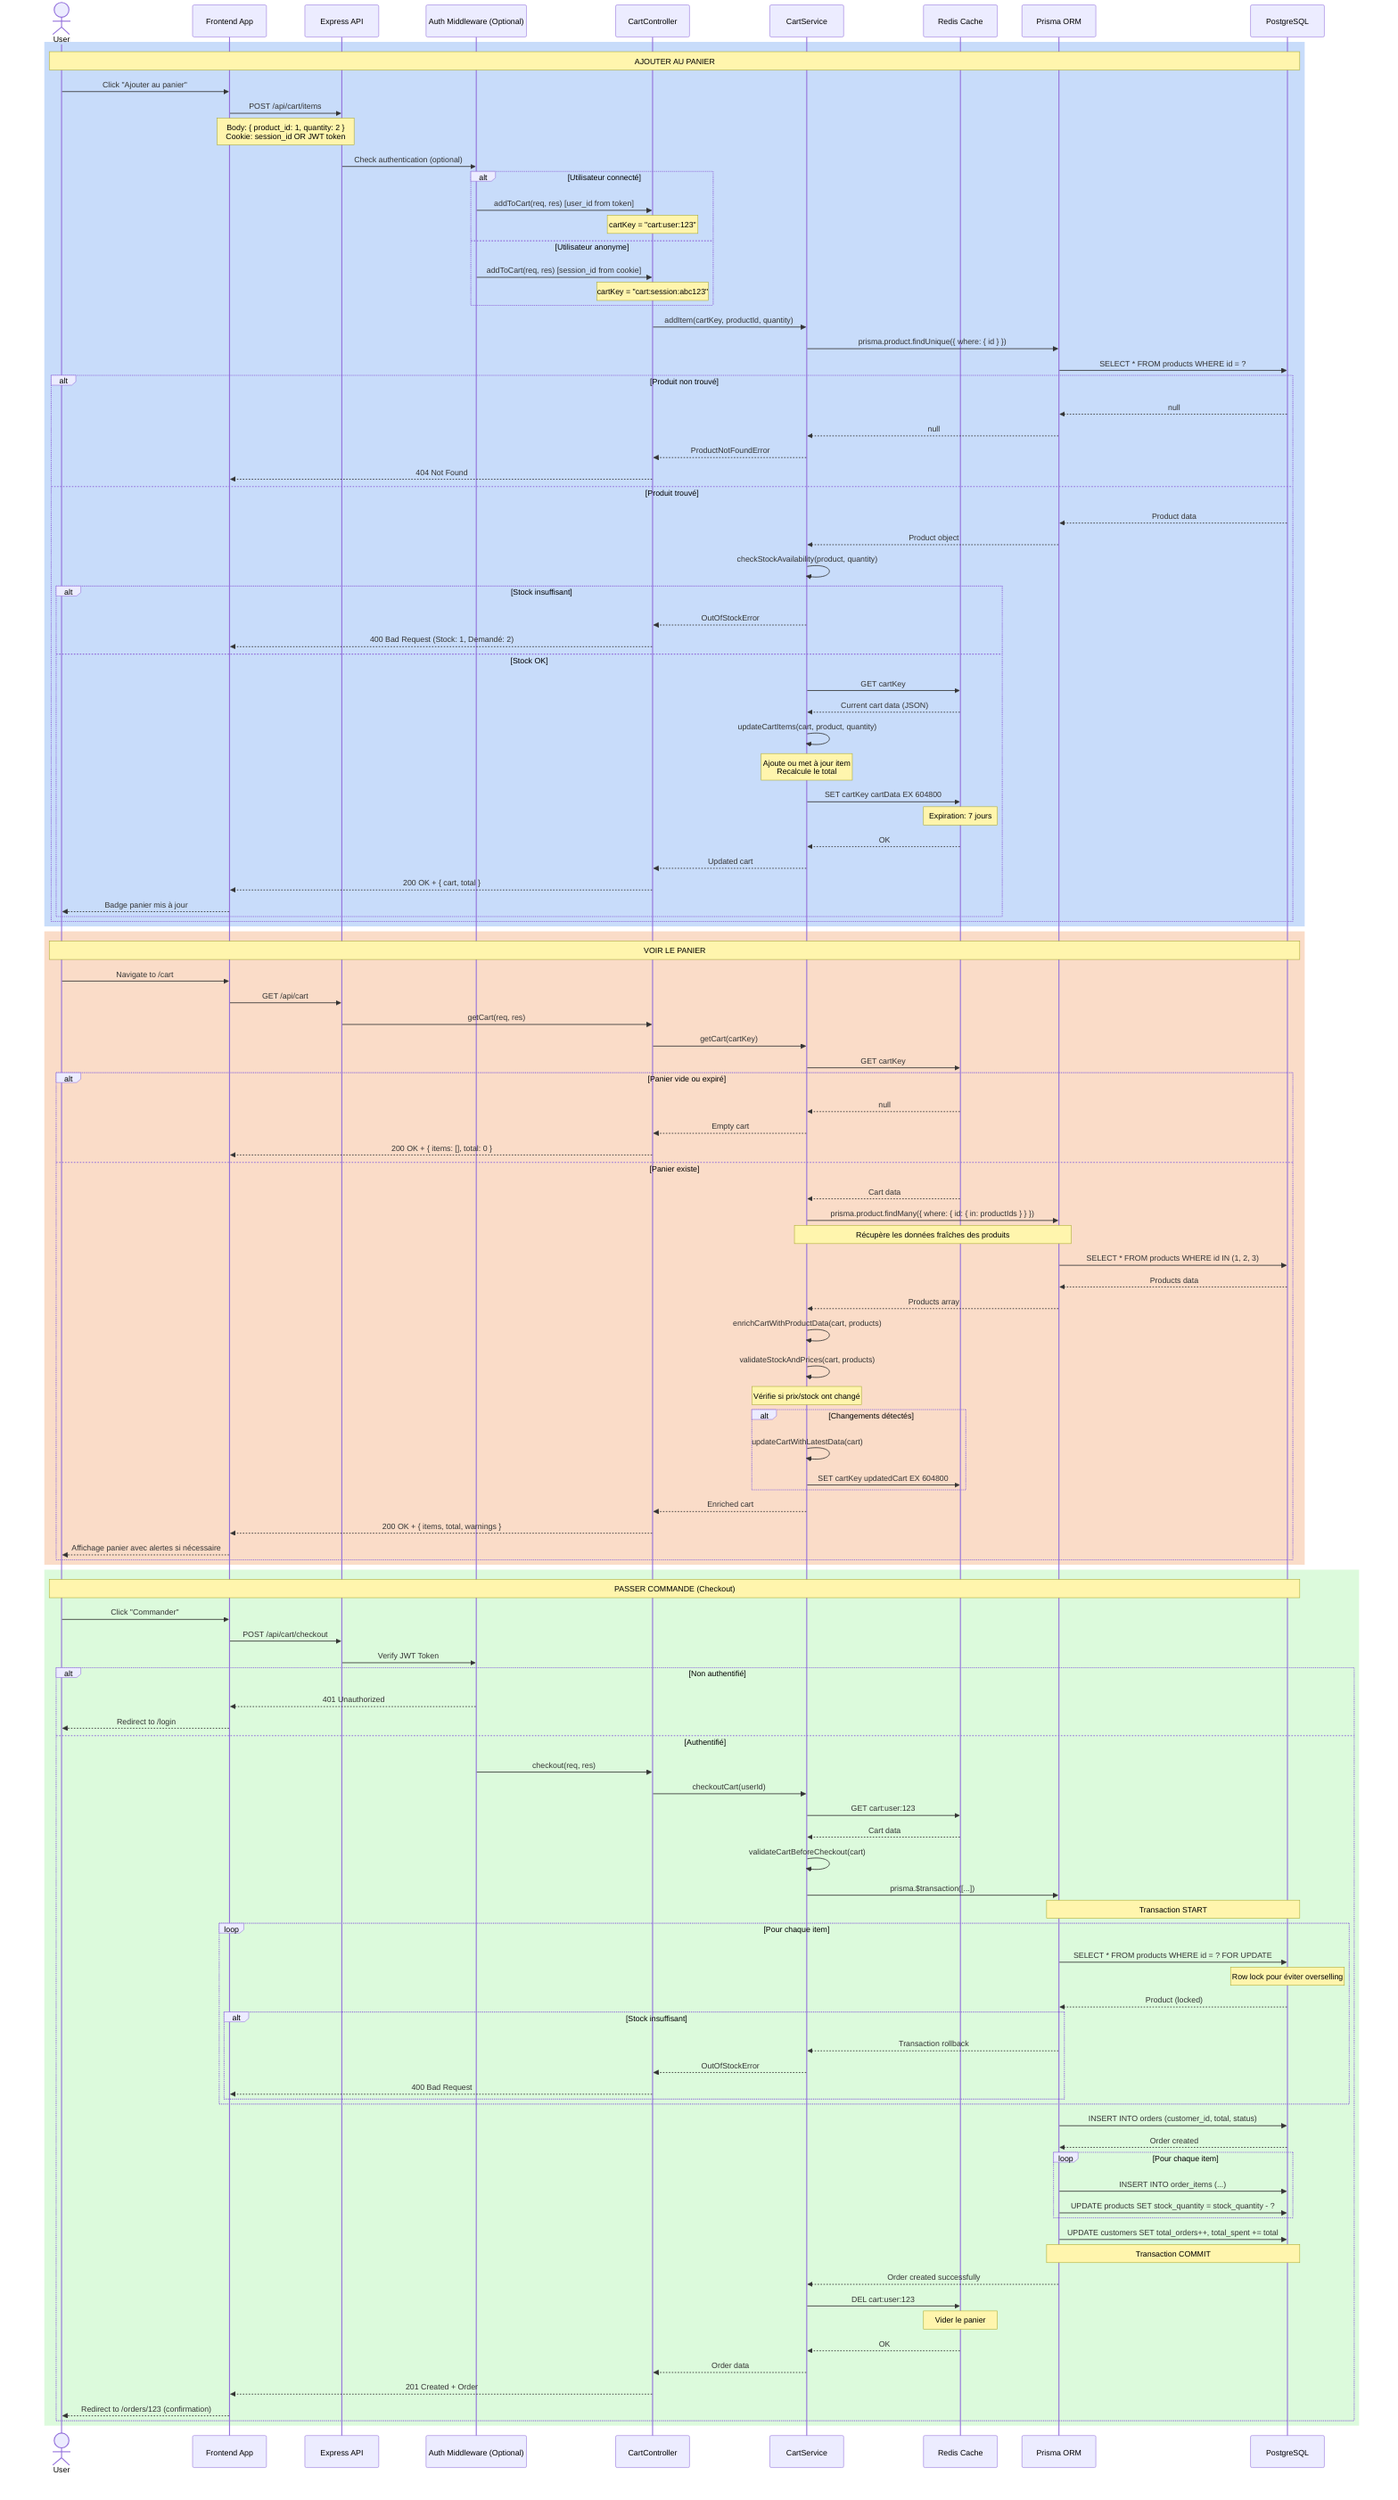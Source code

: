 sequenceDiagram
    actor User
    participant Frontend as Frontend App
    participant API as Express API
    participant AuthMW as Auth Middleware (Optional)
    participant Controller as CartController
    participant Service as CartService
    participant Redis as Redis Cache
    participant Prisma as Prisma ORM
    participant DB as PostgreSQL

    rect rgb(200, 220, 250)
    Note over User,DB: AJOUTER AU PANIER
    User->>Frontend: Click "Ajouter au panier"
    Frontend->>API: POST /api/cart/items
    Note over Frontend,API: Body: { product_id: 1, quantity: 2 }<br/>Cookie: session_id OR JWT token
    
    API->>AuthMW: Check authentication (optional)
    
    alt Utilisateur connecté
        AuthMW->>Controller: addToCart(req, res) [user_id from token]
        Note over Controller: cartKey = "cart:user:123"
    else Utilisateur anonyme
        AuthMW->>Controller: addToCart(req, res) [session_id from cookie]
        Note over Controller: cartKey = "cart:session:abc123"
    end
    
    Controller->>Service: addItem(cartKey, productId, quantity)
    
    Service->>Prisma: prisma.product.findUnique({ where: { id } })
    Prisma->>DB: SELECT * FROM products WHERE id = ?
    
    alt Produit non trouvé
        DB-->>Prisma: null
        Prisma-->>Service: null
        Service-->>Controller: ProductNotFoundError
        Controller-->>Frontend: 404 Not Found
    else Produit trouvé
        DB-->>Prisma: Product data
        Prisma-->>Service: Product object
        
        Service->>Service: checkStockAvailability(product, quantity)
        
        alt Stock insuffisant
            Service-->>Controller: OutOfStockError
            Controller-->>Frontend: 400 Bad Request (Stock: 1, Demandé: 2)
        else Stock OK
            Service->>Redis: GET cartKey
            Redis-->>Service: Current cart data (JSON)
            
            Service->>Service: updateCartItems(cart, product, quantity)
            Note over Service: Ajoute ou met à jour item<br/>Recalcule le total
            
            Service->>Redis: SET cartKey cartData EX 604800
            Note over Redis: Expiration: 7 jours
            Redis-->>Service: OK
            
            Service-->>Controller: Updated cart
            Controller-->>Frontend: 200 OK + { cart, total }
            Frontend-->>User: Badge panier mis à jour
        end
    end
    end

    rect rgb(250, 220, 200)
    Note over User,DB: VOIR LE PANIER
    User->>Frontend: Navigate to /cart
    Frontend->>API: GET /api/cart
    
    API->>Controller: getCart(req, res)
    Controller->>Service: getCart(cartKey)
    
    Service->>Redis: GET cartKey
    
    alt Panier vide ou expiré
        Redis-->>Service: null
        Service-->>Controller: Empty cart
        Controller-->>Frontend: 200 OK + { items: [], total: 0 }
    else Panier existe
        Redis-->>Service: Cart data
        
        Service->>Prisma: prisma.product.findMany({ where: { id: { in: productIds } } })
        Note over Service,Prisma: Récupère les données fraîches des produits
        Prisma->>DB: SELECT * FROM products WHERE id IN (1, 2, 3)
        DB-->>Prisma: Products data
        Prisma-->>Service: Products array
        
        Service->>Service: enrichCartWithProductData(cart, products)
        Service->>Service: validateStockAndPrices(cart, products)
        Note over Service: Vérifie si prix/stock ont changé
        
        alt Changements détectés
            Service->>Service: updateCartWithLatestData(cart)
            Service->>Redis: SET cartKey updatedCart EX 604800
        end
        
        Service-->>Controller: Enriched cart
        Controller-->>Frontend: 200 OK + { items, total, warnings }
        Frontend-->>User: Affichage panier avec alertes si nécessaire
    end
    end

    rect rgb(220, 250, 220)
    Note over User,DB: PASSER COMMANDE (Checkout)
    User->>Frontend: Click "Commander"
    Frontend->>API: POST /api/cart/checkout
    
    API->>AuthMW: Verify JWT Token
    alt Non authentifié
        AuthMW-->>Frontend: 401 Unauthorized
        Frontend-->>User: Redirect to /login
    else Authentifié
        AuthMW->>Controller: checkout(req, res)
        
        Controller->>Service: checkoutCart(userId)
        Service->>Redis: GET cart:user:123
        Redis-->>Service: Cart data
        
        Service->>Service: validateCartBeforeCheckout(cart)
        
        Service->>Prisma: prisma.$transaction([...])
        Note over Prisma,DB: Transaction START
        
        loop Pour chaque item
            Prisma->>DB: SELECT * FROM products WHERE id = ? FOR UPDATE
            Note over DB: Row lock pour éviter overselling
            DB-->>Prisma: Product (locked)
            
            alt Stock insuffisant
                Prisma-->>Service: Transaction rollback
                Service-->>Controller: OutOfStockError
                Controller-->>Frontend: 400 Bad Request
            end
        end
        
        Prisma->>DB: INSERT INTO orders (customer_id, total, status)
        DB-->>Prisma: Order created
        
        loop Pour chaque item
            Prisma->>DB: INSERT INTO order_items (...)
            Prisma->>DB: UPDATE products SET stock_quantity = stock_quantity - ?
        end
        
        Prisma->>DB: UPDATE customers SET total_orders++, total_spent += total
        
        Note over Prisma,DB: Transaction COMMIT
        Prisma-->>Service: Order created successfully
        
        Service->>Redis: DEL cart:user:123
        Note over Redis: Vider le panier
        Redis-->>Service: OK
        
        Service-->>Controller: Order data
        Controller-->>Frontend: 201 Created + Order
        Frontend-->>User: Redirect to /orders/123 (confirmation)
    end
    end